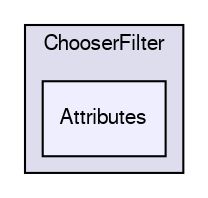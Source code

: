digraph "Attributes" {
  compound=true
  node [ fontsize="10", fontname="FreeSans"];
  edge [ labelfontsize="10", labelfontname="FreeSans"];
  subgraph clusterdir_2f441a16c2205f118786907f670d4982 {
    graph [ bgcolor="#ddddee", pencolor="black", label="ChooserFilter" fontname="FreeSans", fontsize="10", URL="dir_2f441a16c2205f118786907f670d4982.html"]
  dir_36cf7215b200cd61216571351b9844b5 [shape=box, label="Attributes", style="filled", fillcolor="#eeeeff", pencolor="black", URL="dir_36cf7215b200cd61216571351b9844b5.html"];
  }
}

